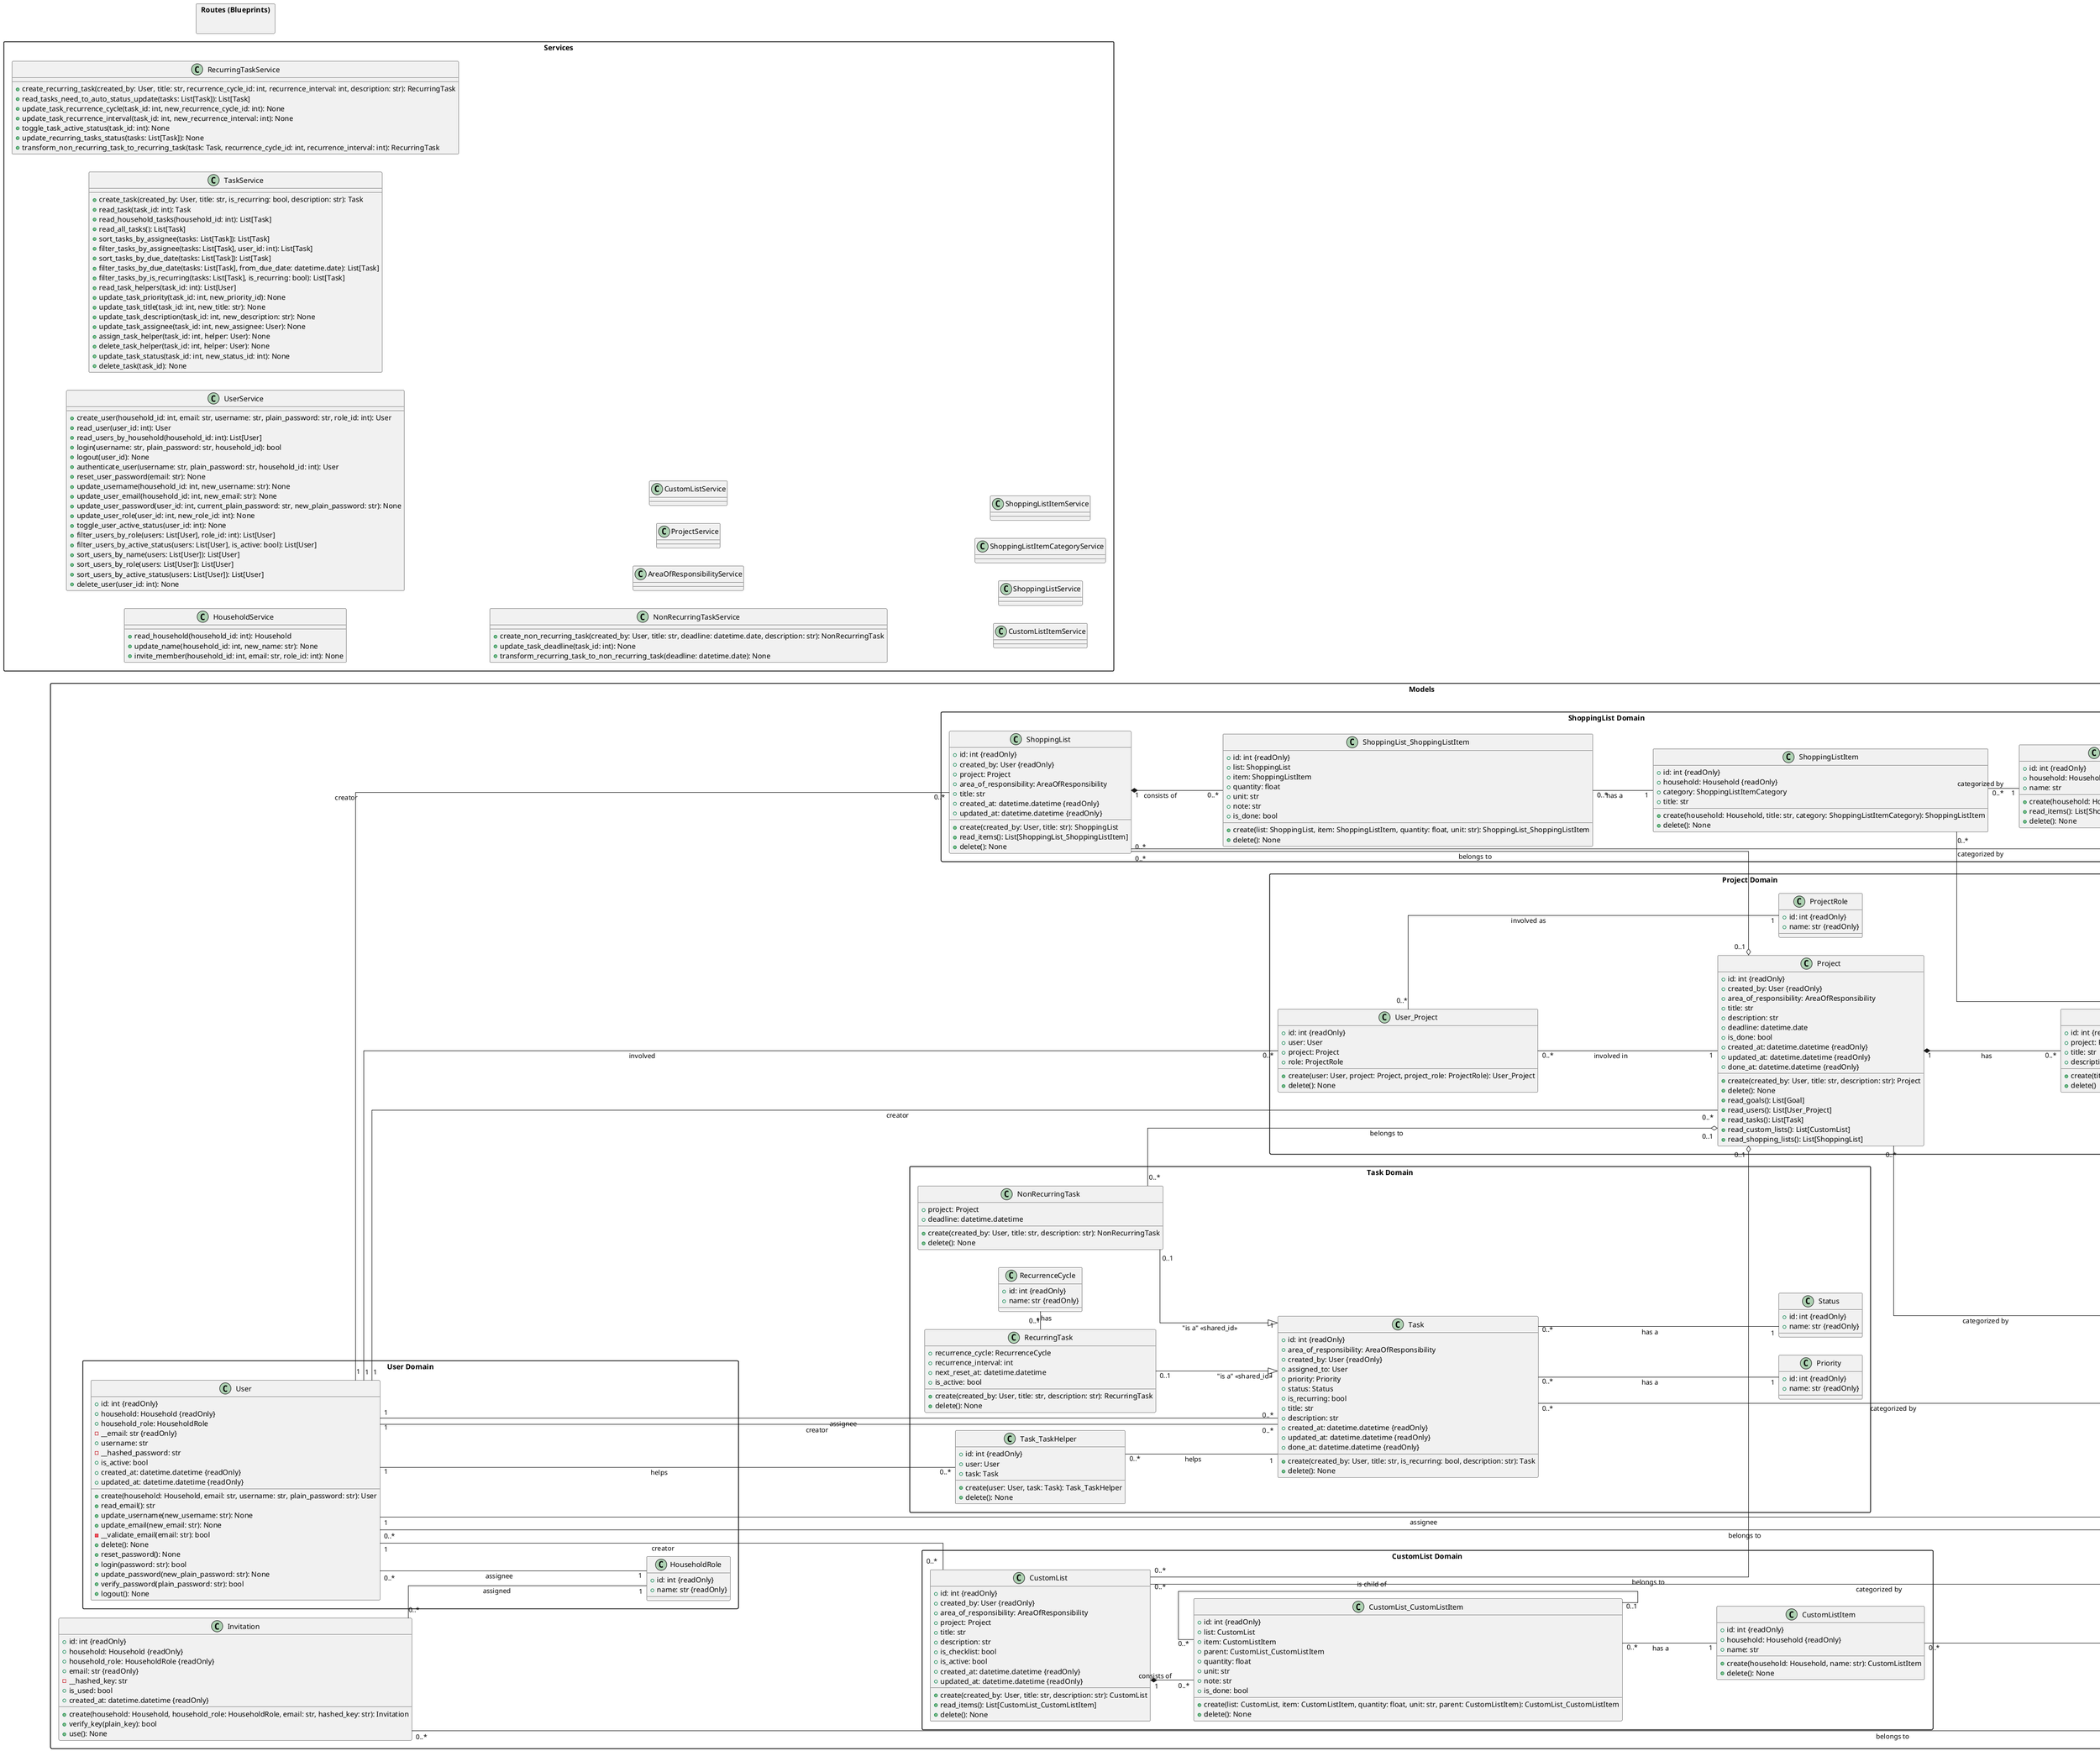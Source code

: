 @startuml
left to right direction
skinparam {
    linetype ortho
    packageStyle rectangle
}

'--------------------------------
' Models
'--------------------------------
package "Models" {
    '--------------------------------
    ' Household
    '--------------------------------
    Class Household {
        ' attributes --------------------------
        + id: int {readOnly}
        + name: str
        + created_at: datetime.datetime {readOnly}
        + updated_at: datetime.datetime {readOnly}
        ' methods --------------------------
        + create(name: str): Household
        + delete(): None
        + read_members(): List[User]
    }

    '--------------------------------
    ' User Domain
    '--------------------------------
    package "User Domain" {
        Class User {
            ' attributes --------------------------
            + id: int {readOnly}
            + household: Household {readOnly}
            + household_role: HouseholdRole
            - __email: str {readOnly}
            + username: str
            - __hashed_password: str
            + is_active: bool
            + created_at: datetime.datetime {readOnly}
            + updated_at: datetime.datetime {readOnly}
            ' methods --------------------------
            + create(household: Household, email: str, username: str, plain_password: str): User
            + read_email(): str
            + update_username(new_username: str): None
            + update_email(new_email: str): None
            - __validate_email(email: str): bool
            + delete(): None
            + reset_password(): None
            + login(password: str): bool
            + update_password(new_plain_password: str): None
            + verify_password(plain_password: str): bool
            + logout(): None
        }
        Class HouseholdRole {
            ' attributes --------------------------
            + id: int {readOnly}
            + name: str {readOnly}
        }

        ' Relations inside Domain
        User "0..*" -- "1" HouseholdRole : "assignee"
    }

    '--------------------------------
    ' AreaOfResponsibility
    '--------------------------------
    Class Invitation {
        ' attributes --------------------------
        + id: int {readOnly}
        + household: Household {readOnly}
        + household_role: HouseholdRole {readOnly}
        + email: str {readOnly}
        - __hashed_key: str
        + is_used: bool
        + created_at: datetime.datetime {readOnly}
        ' methods --------------------------
        + create(household: Household, household_role: HouseholdRole, email: str, hashed_key: str): Invitation
        + verify_key(plain_key): bool
        + use(): None
    }

    '--------------------------------
    ' AreaOfResponsibility
    '--------------------------------
    Class AreaOfResponsibility {
        ' attributes --------------------------
        + id: int {readOnly}
        + household: Household {readOnly}
        + assigned_to: User
        + title: str
        + description: str
        + created_at: datetime.datetime {readOnly}
        + updated_at: datetime.datetime {readOnly}
        ' methods --------------------------
        + create(household: Household, title: str, description: str): AreaOfResponsibility
        + delete(): None
    }

    '--------------------------------
    ' Project Domain
    '--------------------------------
    package "Project Domain" {
        Class Project {
            ' attributes --------------------------
            + id: int {readOnly}
            + created_by: User {readOnly}
            + area_of_responsibility: AreaOfResponsibility
            + title: str
            + description: str
            + deadline: datetime.date
            + is_done: bool
            + created_at: datetime.datetime {readOnly}
            + updated_at: datetime.datetime {readOnly}
            + done_at: datetime.datetime {readOnly}
            ' methods --------------------------
            + create(created_by: User, title: str, description: str): Project
            + delete(): None
            + read_goals(): List[Goal]
            + read_users(): List[User_Project]
            + read_tasks(): List[Task]
            + read_custom_lists(): List[CustomList]
            + read_shopping_lists(): List[ShoppingList]
        }
        Class ProjectGoal {
            ' attributes --------------------------
            + id: int {readOnly}
            + project: Project
            + title: str
            + description: str
            ' methods --------------------------
            + create(title: str, description: str): ProjectGoal
            + delete()
        }
        Class ProjectRole {
            ' attributes --------------------------
            + id: int {readOnly}
            + name: str {readOnly}
        }
        Class User_Project {
            ' attributes --------------------------
            + id: int {readOnly}
            + user: User
            + project: Project
            + role: ProjectRole
            ' methods --------------------------
            + create(user: User, project: Project, project_role: ProjectRole): User_Project
            + delete(): None
        }

        ' Relations inside Domain
        Project "1" *-- "0..*" ProjectGoal : "has"
        User_Project "0..*" -- "1" Project : "involved in"
        User_Project "0..*" -- "1" ProjectRole : "involved as"
    }


    '--------------------------------
    ' CustomList Domain
    '--------------------------------
    package "CustomList Domain" {
        Class CustomList {
            ' attributes --------------------------
            + id: int {readOnly}
            + created_by: User {readOnly}
            + area_of_responsibility: AreaOfResponsibility
            + project: Project
            + title: str
            + description: str
            + is_checklist: bool
            + is_active: bool
            + created_at: datetime.datetime {readOnly}
            + updated_at: datetime.datetime {readOnly}
            ' methods --------------------------
            + create(created_by: User, title: str, description: str): CustomList
            + read_items(): List[CustomList_CustomListItem]
            + delete(): None

        }
        Class CustomListItem {
            ' attributes --------------------------
            + id: int {readOnly}
            + household: Household {readOnly}
            + name: str
            ' methods --------------------------
            + create(household: Household, name: str): CustomListItem
            + delete(): None
        }
        Class CustomList_CustomListItem {
            ' attributes --------------------------
            + id: int {readOnly}
            + list: CustomList
            + item: CustomListItem
            + parent: CustomList_CustomListItem
            + quantity: float
            + unit: str
            + note: str
            + is_done: bool
            ' methods --------------------------
            + create(list: CustomList, item: CustomListItem, quantity: float, unit: str, parent: CustomListItem): CustomList_CustomListItem
            + delete(): None
        }

        ' Relations inside Domain
        CustomList "1" *-- "0..*" CustomList_CustomListItem : "consists of"
        CustomList_CustomListItem "0..*" -- "1" CustomListItem : "has a"
        CustomList_CustomListItem "0..*" -- "0..1" CustomList_CustomListItem : "is child of"
    }

    '--------------------------------
    ' Task Domain
    '--------------------------------
    package "Task Domain" {
        Class Task {
            ' attributes --------------------------
            + id: int {readOnly}
            + area_of_responsibility: AreaOfResponsibility
            + created_by: User {readOnly}
            + assigned_to: User
            + priority: Priority
            + status: Status
            + is_recurring: bool
            + title: str
            + description: str
            + created_at: datetime.datetime {readOnly}
            + updated_at: datetime.datetime {readOnly}
            + done_at: datetime.datetime {readOnly}
            ' methods --------------------------
            + create(created_by: User, title: str, is_recurring: bool, description: str): Task
            + delete(): None
        }
        Class Priority {
            + id: int {readOnly}
            + name: str {readOnly}
        }
        Class Status {
            + id: int {readOnly}
            + name: str {readOnly}
        }
        Class Task_TaskHelper {
            ' attributes --------------------------
            + id: int {readOnly}
            + user: User
            + task: Task
            ' methods --------------------------
            + create(user: User, task: Task): Task_TaskHelper
            + delete(): None
        }
        Class RecurrenceCycle {
            + id: int {readOnly}
            + name: str {readOnly}
        }
        Class RecurringTask {
            ' attributes --------------------------
            + recurrence_cycle: RecurrenceCycle
            + recurrence_interval: int
            + next_reset_at: datetime.datetime
            + is_active: bool
            ' methods --------------------------
            + create(created_by: User, title: str, description: str): RecurringTask
            + delete(): None
        }
        Class NonRecurringTask {
            ' attributes --------------------------
            + project: Project
            + deadline: datetime.datetime
            ' methods --------------------------
            + create(created_by: User, title: str, description: str): NonRecurringTask
            + delete(): None
        }

        ' Relations inside Domain
        Task "0..*" -- "1" Priority : "has a"
        Task "0..*" -- "1" Status : "has a"
        Task_TaskHelper "0..*" -- "1" Task : "helps"

        RecurringTask  "0..*" - "1" RecurrenceCycle : "has"

        ' Inheritance NonRecurring- and Recurring Tasks from Task
        NonRecurringTask "0..1"--|> "1" Task : "is a" <<shared_id>>
        RecurringTask "0..1" --|> "1" Task : "is a" <<shared_id>>
    }

    '--------------------------------
    ' ShoppingList Domain
    '--------------------------------
    package "ShoppingList Domain" {
        Class ShoppingList {
            ' attributes --------------------------
            + id: int {readOnly}
            + created_by: User {readOnly}
            + project: Project
            + area_of_responsibility: AreaOfResponsibility
            + title: str
            + created_at: datetime.datetime {readOnly}
            + updated_at: datetime.datetime {readOnly}
            ' methods --------------------------
            + create(created_by: User, title: str): ShoppingList
            + read_items(): List[ShoppingList_ShoppingListItem]
            + delete(): None
        }
        Class ShoppingListItemCategory {
            ' attributes --------------------------
            + id: int {readOnly}
            + household: Household {readOnly}
            + name: str
            ' methods --------------------------
            + create(household: Household, name: str): ShoppingListItemCategory
            + read_items(): List[ShoppingListItem]
            + delete(): None
        }
        Class ShoppingListItem {
            ' attributes --------------------------
            + id: int {readOnly}
            + household: Household {readOnly}
            + category: ShoppingListItemCategory
            + title: str
            ' methods --------------------------
            + create(household: Household, title: str, category: ShoppingListItemCategory): ShoppingListItem
            + delete(): None
        }
        Class ShoppingList_ShoppingListItem {
            ' attributes --------------------------
            + id: int {readOnly}
            + list: ShoppingList
            + item: ShoppingListItem
            + quantity: float
            + unit: str
            + note: str
            + is_done: bool
            ' methods --------------------------
            + create(list: ShoppingList, item: ShoppingListItem, quantity: float, unit: str): ShoppingList_ShoppingListItem
            + delete(): None
        }

        ' Relations inside Domain
        ShoppingList "1" *-- "0..*" ShoppingList_ShoppingListItem : "consists of"
        ShoppingList_ShoppingListItem "0..*" -- "1" ShoppingListItem : "has a"
        ShoppingListItem "0..*" -- "1" ShoppingListItemCategory : "categorized by"
    }

    '--------------------------------
    ' Relations inside Models Domain (Cross-Sub-Domains)
    '--------------------------------
    User "0..*" ---* "1" Household : "belongs to"
    Invitation "0..*" ---* "1" Household : "belongs to"
    AreaOfResponsibility "0..*" ---* "1" Household : "belongs to"
    CustomListItem "0..*" ---* "1" Household : "belongs to"
    ShoppingListItem "0..*" ---* "1" Household : "belongs to"
    ShoppingListItemCategory "0..*" ---* "1" Household : "belongs to"

    Invitation "0..*" -- "1" HouseholdRole : "assigned"

    User "1" --- "0..*" Task : "creator"
    User "1" --- "0..*" Task : "assignee"
    User "1" --- "0..*" Task_TaskHelper : "helps"
    User "1" --- "0..*" Project : "creator"
    User "1" --- "0..*" User_Project : "involved"
    User "1" --- "0..*" CustomList : "creator"
    User "1" --- "0..*" ShoppingList : "creator"
    User "1" --- "0..*" AreaOfResponsibility : "assignee"

    CustomList "0..*" --- "0..1" AreaOfResponsibility : "categorized by"
    Task "0..*" --- "0..1" AreaOfResponsibility : "categorized by"
    Project "0..*" --- "0..1" AreaOfResponsibility : "categorized by"
    ShoppingList "0..*" --- "0..1" AreaOfResponsibility : "categorized by"

    CustomList "0..*" ---o "0..1" Project : "belongs to"
    NonRecurringTask "0..*" ---o "0..1" Project : "belongs to"
    ShoppingList "0..*" ---o "0..1" Project : "belongs to"
}

'--------------------------------
' Services MVP only
'--------------------------------
package Services {
    Class HouseholdService {
        + read_household(household_id: int): Household
        ' User story #16:
        + update_name(household_id: int, new_name: str): None
        ' User story #18:
        + invite_member(household_id: int, email: str, role_id: int): None
    }
    Class UserService {
        ' User story #23
        + create_user(household_id: int, email: str, username: str, plain_password: str, role_id: int): User
        ' User story #27, #34, #36, #37:
        + read_user(user_id: int): User
        ' User story #30:
        + read_users_by_household(household_id: int): List[User]
        ' User stories #25, #27:
        + login(username: str, plain_password: str, household_id): bool
        ' User story #26:
        + logout(user_id): None
        ' User stories #25, #27:
        + authenticate_user(username: str, plain_password: str, household_id: int): User
        ' User story #28:
        + reset_user_password(email: str): None
        ' User story #24:
        + update_username(household_id: int, new_username: str): None
        ' User story #27:
        + update_user_email(household_id: int, new_email: str): None
        ' User story #24:
        + update_user_password(user_id: int, current_plain_password: str, new_plain_password: str): None
        ' User story #20:
        + update_user_role(user_id: int, new_role_id: int): None
        + toggle_user_active_status(user_id: int): None
        ' User story #30:
        + filter_users_by_role(users: List[User], role_id: int): List[User]
        ' User story #30:
        + filter_users_by_active_status(users: List[User], is_active: bool): List[User]
        ' User story #30:
        + sort_users_by_name(users: List[User]): List[User]
        ' User story #30:
        + sort_users_by_role(users: List[User]): List[User]
        ' User story #30:
        + sort_users_by_active_status(users: List[User]): List[User]
        ' User story #19:
        + delete_user(user_id: int): None
    }
    Class TaskService {
        ' User story #34, #35:
        + create_task(created_by: User, title: str, is_recurring: bool, description: str): Task
        + read_task(task_id: int): Task
        ' User story #42, #43:
        + read_household_tasks(household_id: int): List[Task]
        ' User story #46:
        + read_all_tasks(): List[Task]
        ' User story #42:
        + sort_tasks_by_assignee(tasks: List[Task]): List[Task]
        ' User story #42, #43:
        + filter_tasks_by_assignee(tasks: List[Task], user_id: int): List[Task]
        ' User story #44:
        + sort_tasks_by_due_date(tasks: List[Task]): List[Task]
        ' User story #44:
        + filter_tasks_by_due_date(tasks: List[Task], from_due_date: datetime.date): List[Task]
        ' User story #46:
        + filter_tasks_by_is_recurring(tasks: List[Task], is_recurring: bool): List[Task]
        ' User story #36:
        + read_task_helpers(task_id: int): List[User]
        ' User story #47:
        + update_task_priority(task_id: int, new_priority_id): None
        ' User story #47:
        + update_task_title(task_id: int, new_title: str): None
        ' User story #47:
        + update_task_description(task_id: int, new_description: str): None
        ' User story #47:
        + update_task_assignee(task_id: int, new_assignee: User): None
        ' User story #37:
        + assign_task_helper(task_id: int, helper: User): None
        ' User story #37:
        + delete_task_helper(task_id: int, helper: User): None
        ' User story #45, #47:
        + update_task_status(task_id: int, new_status_id: int): None
        ' User story #49:
        + delete_task(task_id): None
    }
    Class RecurringTaskService {
        ' User story #38:
        + create_recurring_task(created_by: User, title: str, recurrence_cycle_id: int, recurrence_interval: int, description: str): RecurringTask
        ' User story #46:
        + read_tasks_need_to_auto_status_update(tasks: List[Task]): List[Task]
        ' User story #39, #47:
        + update_task_recurrence_cycle(task_id: int, new_recurrence_cycle_id: int): None
        ' User story #39, #47:
        + update_task_recurrence_interval(task_id: int, new_recurrence_interval: int): None
        ' User story #40:
        + toggle_task_active_status(task_id: int): None
        ' User story #46:
        + update_recurring_tasks_status(tasks: List[Task]): None
        ' User story #47:
        + transform_non_recurring_task_to_recurring_task(task: Task, recurrence_cycle_id: int, recurrence_interval: int): RecurringTask
    }
    Class NonRecurringTaskService {
        ' User story #41:
        + create_non_recurring_task(created_by: User, title: str, deadline: datetime.date, description: str): NonRecurringTask
        ' User story #41, #47:
        + update_task_deadline(task_id: int): None
        ' User story #47:
        + transform_recurring_task_to_non_recurring_task(deadline: datetime.date): None
    }

    ' Post MVP:
    Class AreaOfResponsibilityService {}
    Class ProjectService {}
    Class CustomListService {}
    Class CustomListItemService {}
    Class ShoppingListService {}
    Class ShoppingListItemCategoryService {}
    Class ShoppingListItemService
}

'--------------------------------
' Routes
'--------------------------------
package "Routes (Blueprints)" {
}

@enduml